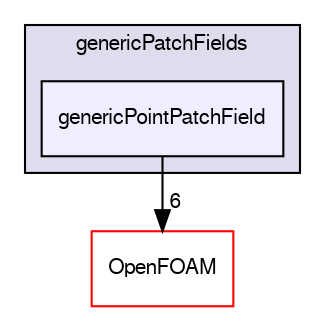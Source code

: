 digraph "src/genericPatchFields/genericPointPatchField" {
  bgcolor=transparent;
  compound=true
  node [ fontsize="10", fontname="FreeSans"];
  edge [ labelfontsize="10", labelfontname="FreeSans"];
  subgraph clusterdir_3154ba193e3ac963c88d6c888f25ed6f {
    graph [ bgcolor="#ddddee", pencolor="black", label="genericPatchFields" fontname="FreeSans", fontsize="10", URL="dir_3154ba193e3ac963c88d6c888f25ed6f.html"]
  dir_4e84d24d8ce240bd1b724e20c81c0248 [shape=box, label="genericPointPatchField", style="filled", fillcolor="#eeeeff", pencolor="black", URL="dir_4e84d24d8ce240bd1b724e20c81c0248.html"];
  }
  dir_c5473ff19b20e6ec4dfe5c310b3778a8 [shape=box label="OpenFOAM" color="red" URL="dir_c5473ff19b20e6ec4dfe5c310b3778a8.html"];
  dir_4e84d24d8ce240bd1b724e20c81c0248->dir_c5473ff19b20e6ec4dfe5c310b3778a8 [headlabel="6", labeldistance=1.5 headhref="dir_001189_001732.html"];
}
